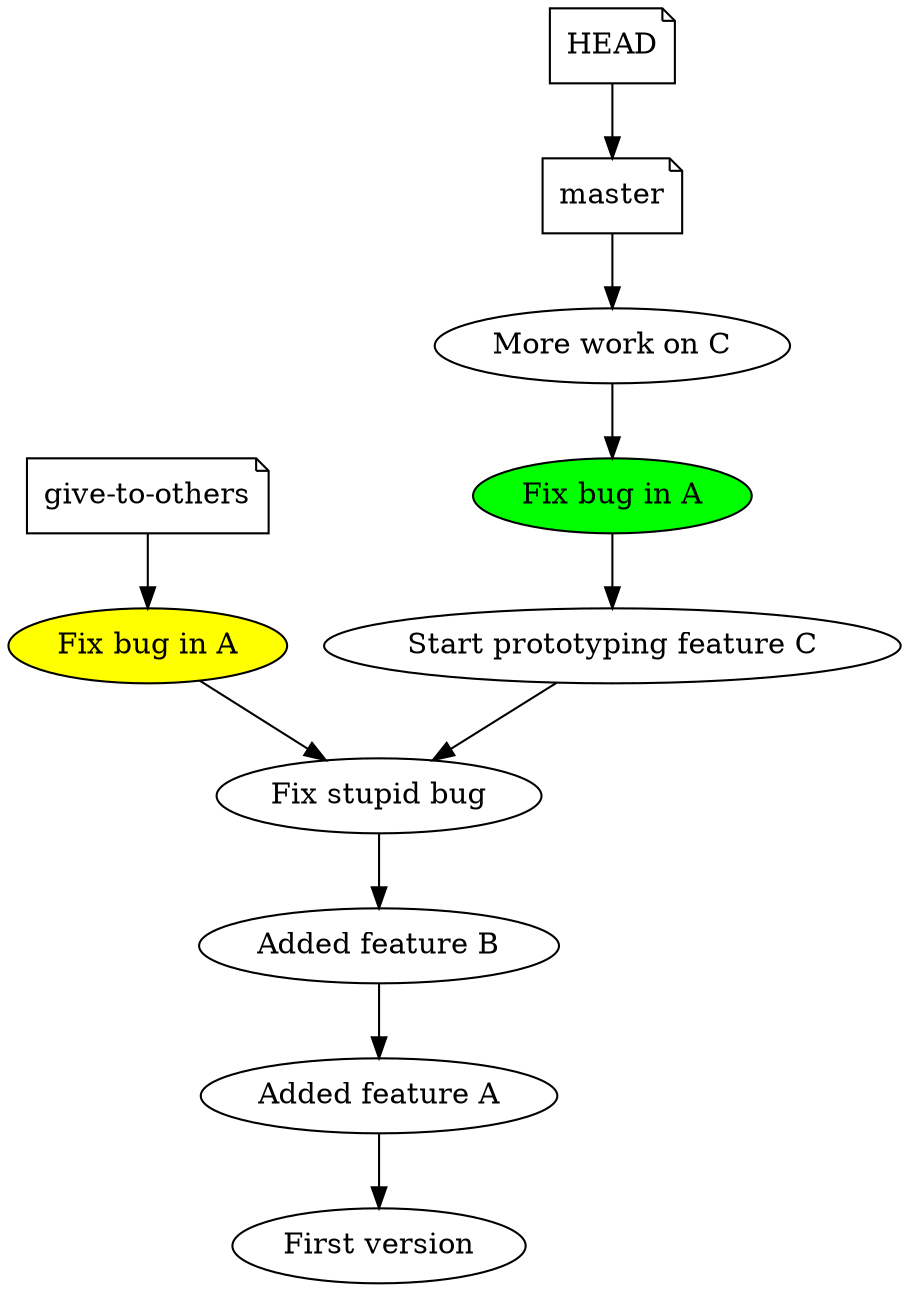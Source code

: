 digraph single_dude {
    "give-to-others" [ shape=note ];
    "master" [ shape=note ];

    "HEAD" [ shape=note ];

    c1 [ label = "Fix bug in A", style=filled, fillcolor=green ];
    c2 [ label = "Fix bug in A", style=filled, fillcolor=yellow ];

    "More work on C" -> c1 -> "Start prototyping feature C" -> "Fix stupid bug" -> "Added feature B" -> "Added feature A" -> "First version";
    c2 -> "Fix stupid bug";

    "HEAD" -> "master";
    "master" -> "More work on C";
    "give-to-others" -> c2;
}
